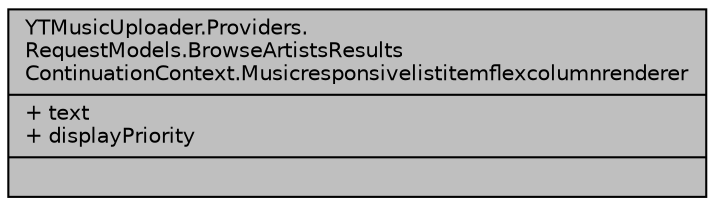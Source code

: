 digraph "YTMusicUploader.Providers.RequestModels.BrowseArtistsResultsContinuationContext.Musicresponsivelistitemflexcolumnrenderer"
{
 // LATEX_PDF_SIZE
  edge [fontname="Helvetica",fontsize="10",labelfontname="Helvetica",labelfontsize="10"];
  node [fontname="Helvetica",fontsize="10",shape=record];
  Node1 [label="{YTMusicUploader.Providers.\lRequestModels.BrowseArtistsResults\lContinuationContext.Musicresponsivelistitemflexcolumnrenderer\n|+ text\l+ displayPriority\l|}",height=0.2,width=0.4,color="black", fillcolor="grey75", style="filled", fontcolor="black",tooltip=" "];
}
